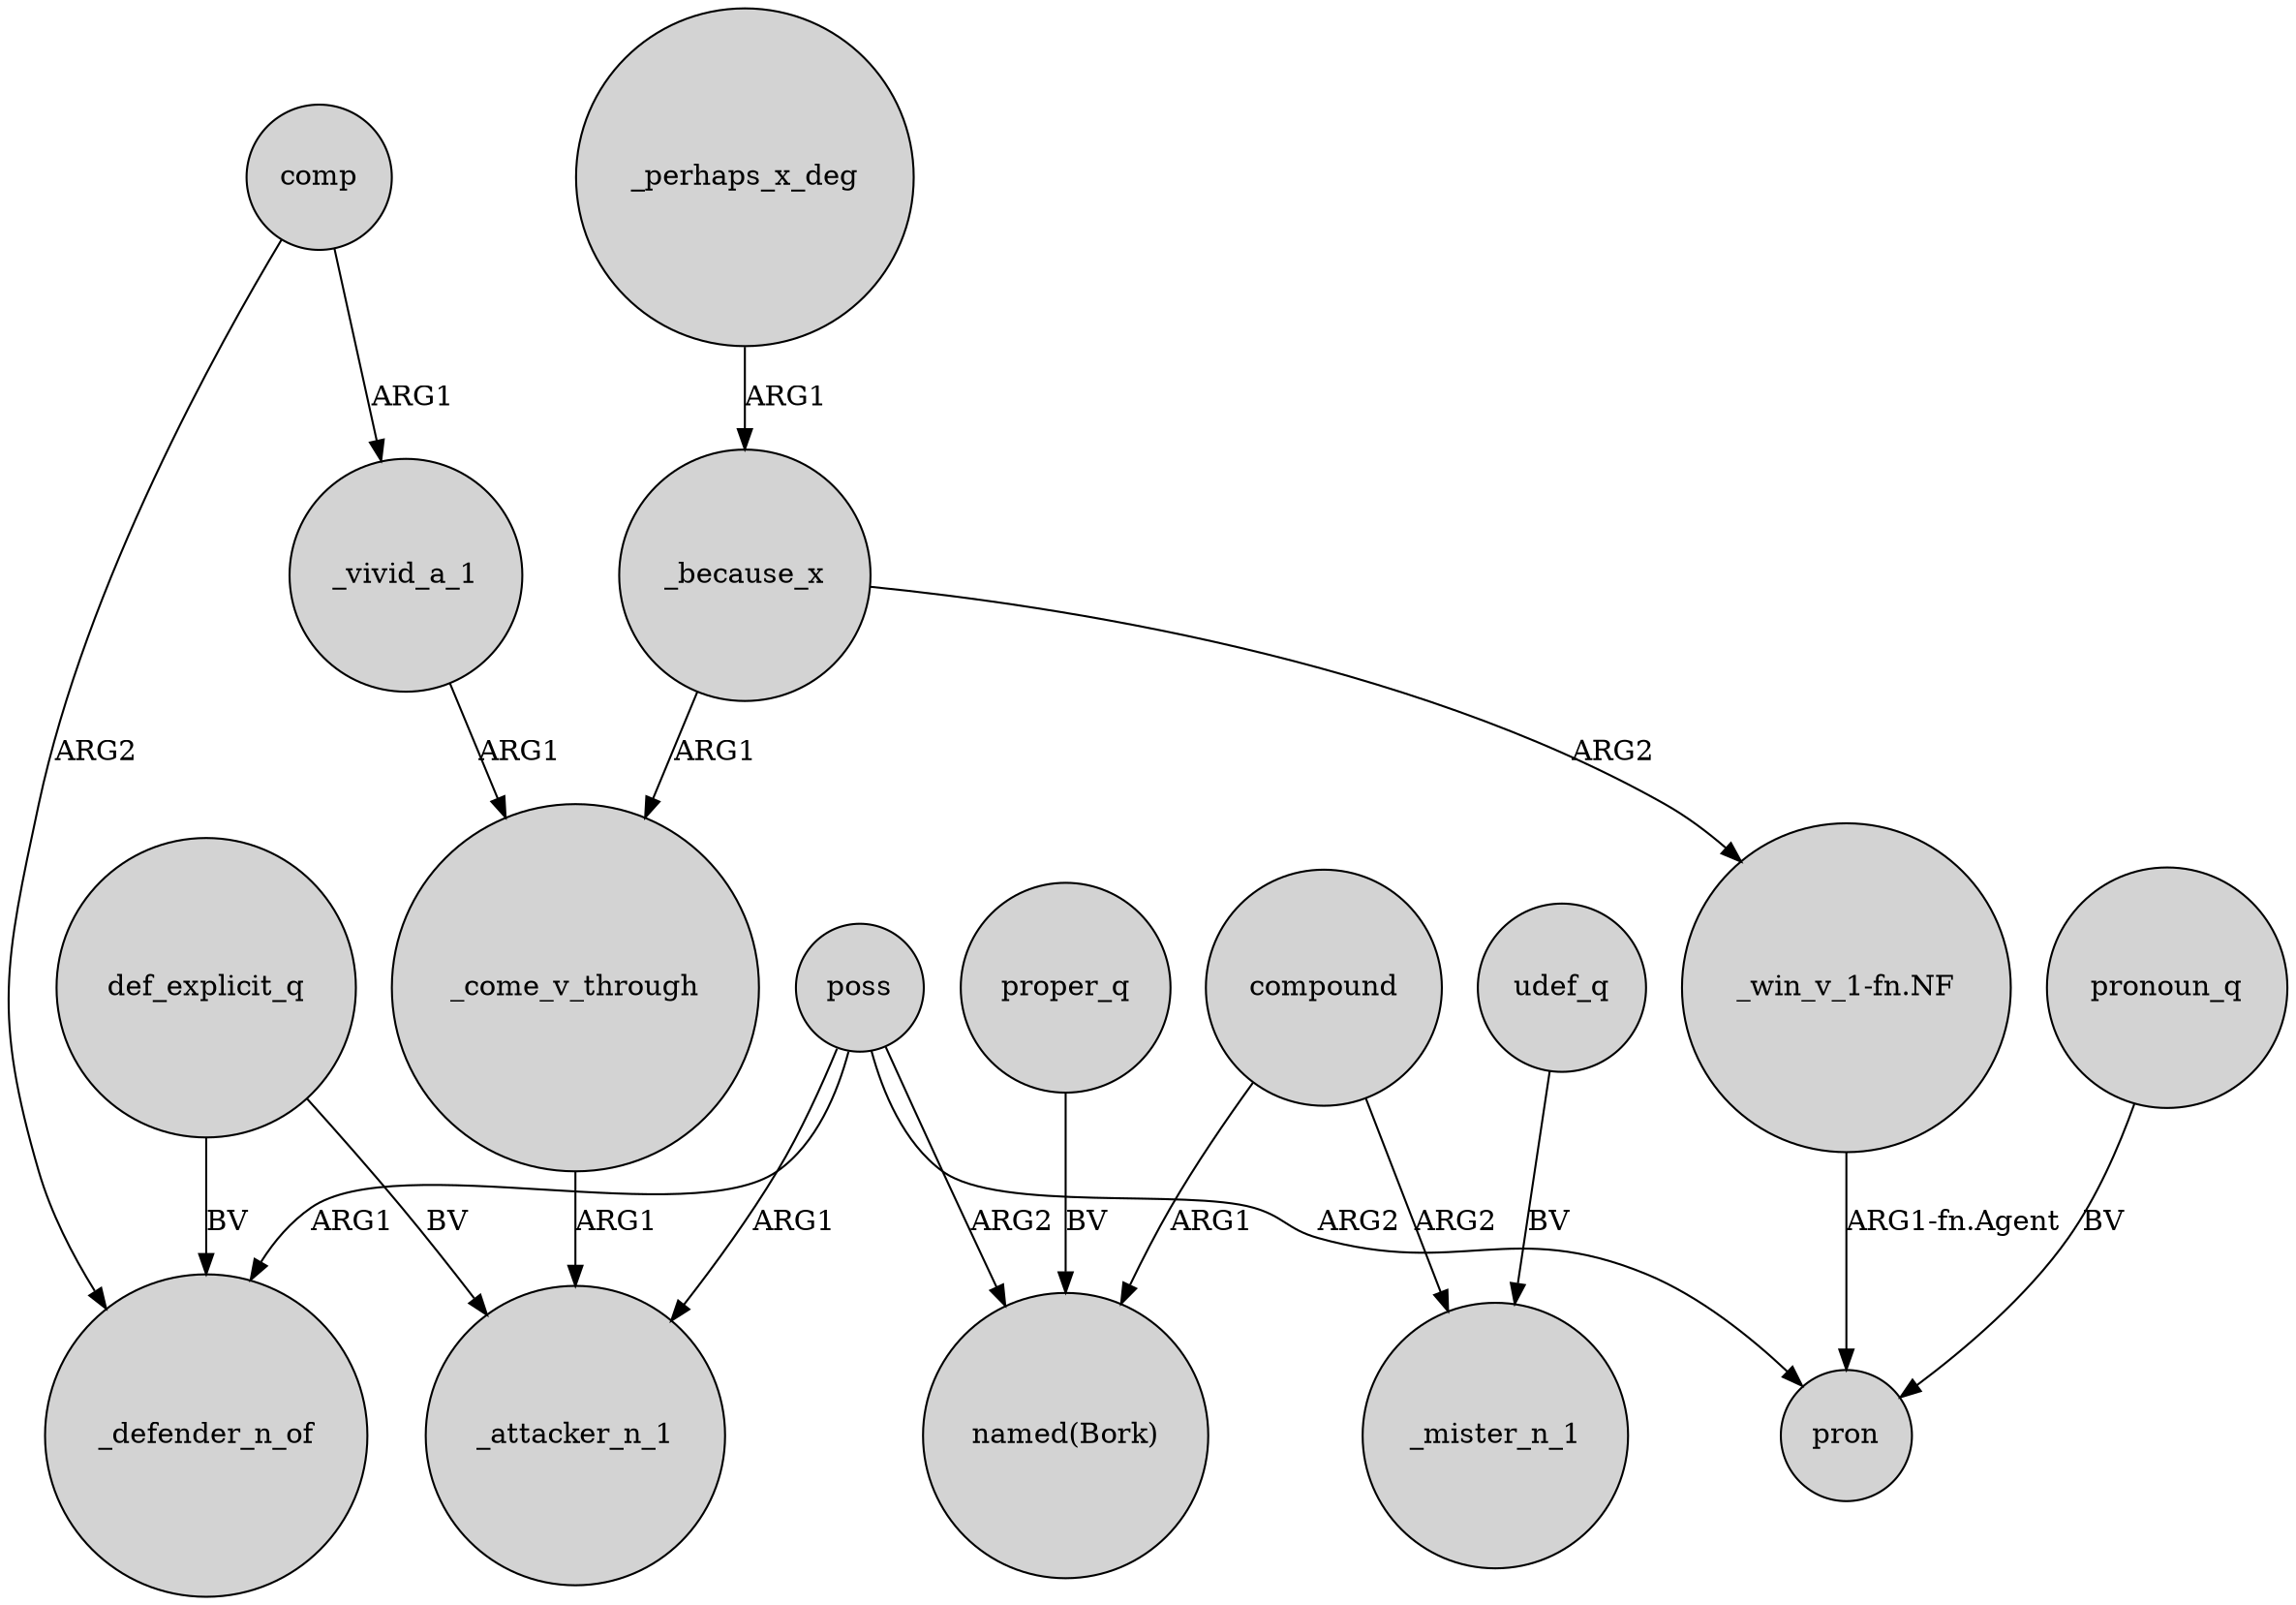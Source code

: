 digraph {
	node [shape=circle style=filled]
	comp -> _defender_n_of [label=ARG2]
	poss -> "named(Bork)" [label=ARG2]
	comp -> _vivid_a_1 [label=ARG1]
	poss -> _attacker_n_1 [label=ARG1]
	poss -> pron [label=ARG2]
	_come_v_through -> _attacker_n_1 [label=ARG1]
	compound -> _mister_n_1 [label=ARG2]
	_because_x -> "_win_v_1-fn.NF" [label=ARG2]
	_perhaps_x_deg -> _because_x [label=ARG1]
	udef_q -> _mister_n_1 [label=BV]
	def_explicit_q -> _attacker_n_1 [label=BV]
	compound -> "named(Bork)" [label=ARG1]
	proper_q -> "named(Bork)" [label=BV]
	_vivid_a_1 -> _come_v_through [label=ARG1]
	pronoun_q -> pron [label=BV]
	_because_x -> _come_v_through [label=ARG1]
	poss -> _defender_n_of [label=ARG1]
	"_win_v_1-fn.NF" -> pron [label="ARG1-fn.Agent"]
	def_explicit_q -> _defender_n_of [label=BV]
}
